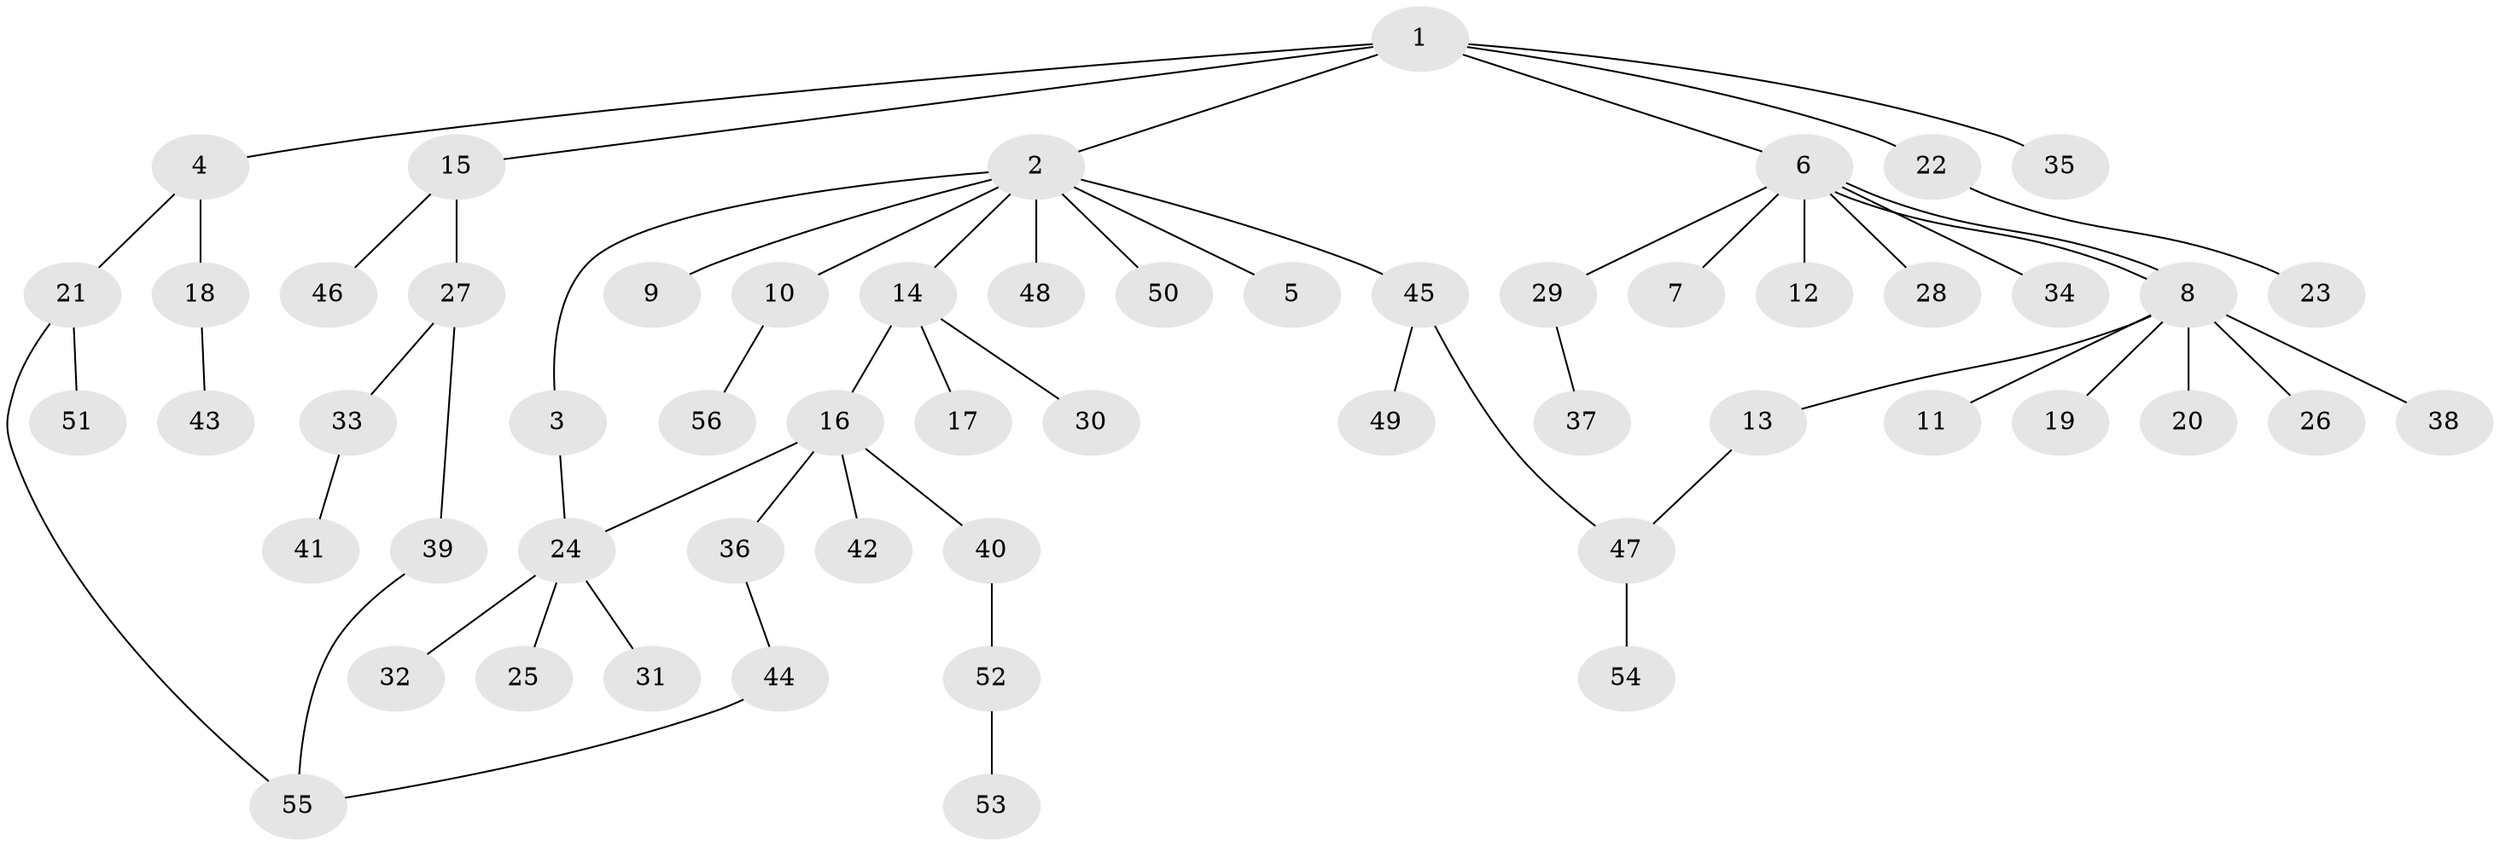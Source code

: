 // coarse degree distribution, {1: 0.7272727272727273, 15: 0.030303030303030304, 2: 0.15151515151515152, 7: 0.06060606060606061, 3: 0.030303030303030304}
// Generated by graph-tools (version 1.1) at 2025/51/03/04/25 21:51:18]
// undirected, 56 vertices, 60 edges
graph export_dot {
graph [start="1"]
  node [color=gray90,style=filled];
  1;
  2;
  3;
  4;
  5;
  6;
  7;
  8;
  9;
  10;
  11;
  12;
  13;
  14;
  15;
  16;
  17;
  18;
  19;
  20;
  21;
  22;
  23;
  24;
  25;
  26;
  27;
  28;
  29;
  30;
  31;
  32;
  33;
  34;
  35;
  36;
  37;
  38;
  39;
  40;
  41;
  42;
  43;
  44;
  45;
  46;
  47;
  48;
  49;
  50;
  51;
  52;
  53;
  54;
  55;
  56;
  1 -- 2;
  1 -- 4;
  1 -- 6;
  1 -- 15;
  1 -- 22;
  1 -- 35;
  2 -- 3;
  2 -- 5;
  2 -- 9;
  2 -- 10;
  2 -- 14;
  2 -- 45;
  2 -- 48;
  2 -- 50;
  3 -- 24;
  4 -- 18;
  4 -- 21;
  6 -- 7;
  6 -- 8;
  6 -- 8;
  6 -- 12;
  6 -- 28;
  6 -- 29;
  6 -- 34;
  8 -- 11;
  8 -- 13;
  8 -- 19;
  8 -- 20;
  8 -- 26;
  8 -- 38;
  10 -- 56;
  13 -- 47;
  14 -- 16;
  14 -- 17;
  14 -- 30;
  15 -- 27;
  15 -- 46;
  16 -- 24;
  16 -- 36;
  16 -- 40;
  16 -- 42;
  18 -- 43;
  21 -- 51;
  21 -- 55;
  22 -- 23;
  24 -- 25;
  24 -- 31;
  24 -- 32;
  27 -- 33;
  27 -- 39;
  29 -- 37;
  33 -- 41;
  36 -- 44;
  39 -- 55;
  40 -- 52;
  44 -- 55;
  45 -- 47;
  45 -- 49;
  47 -- 54;
  52 -- 53;
}
